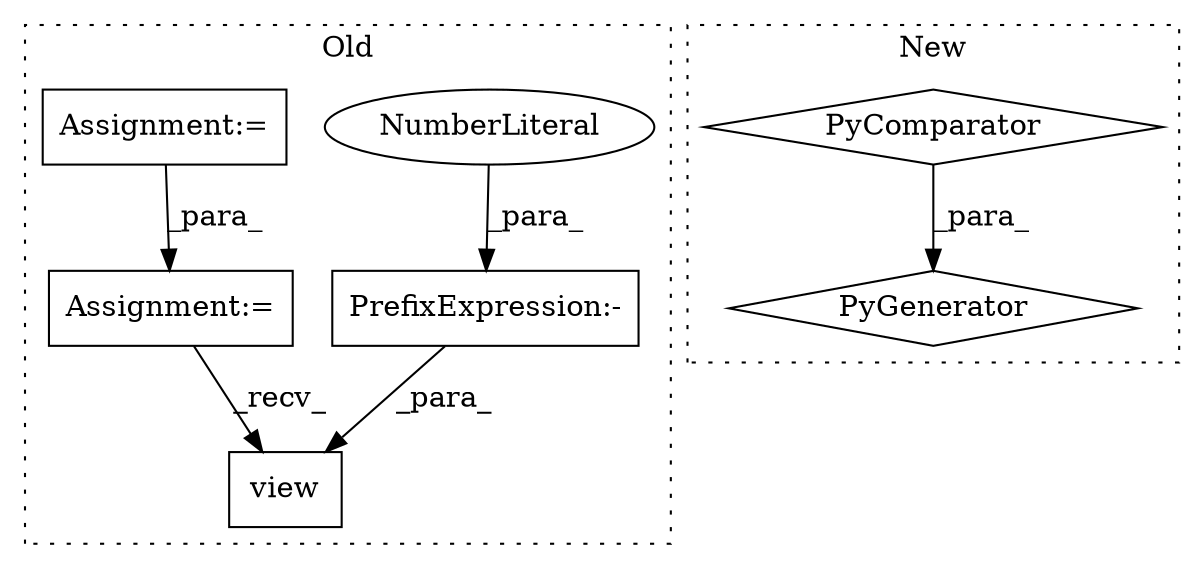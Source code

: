 digraph G {
subgraph cluster0 {
1 [label="view" a="32" s="4367,4374" l="5,1" shape="box"];
4 [label="Assignment:=" a="7" s="4433" l="24" shape="box"];
5 [label="PrefixExpression:-" a="38" s="4372" l="1" shape="box"];
6 [label="NumberLiteral" a="34" s="4373" l="1" shape="ellipse"];
7 [label="Assignment:=" a="7" s="4167" l="12" shape="box"];
label = "Old";
style="dotted";
}
subgraph cluster1 {
2 [label="PyGenerator" a="107" s="4124" l="138" shape="diamond"];
3 [label="PyComparator" a="113" s="4213" l="43" shape="diamond"];
label = "New";
style="dotted";
}
3 -> 2 [label="_para_"];
4 -> 1 [label="_recv_"];
5 -> 1 [label="_para_"];
6 -> 5 [label="_para_"];
7 -> 4 [label="_para_"];
}